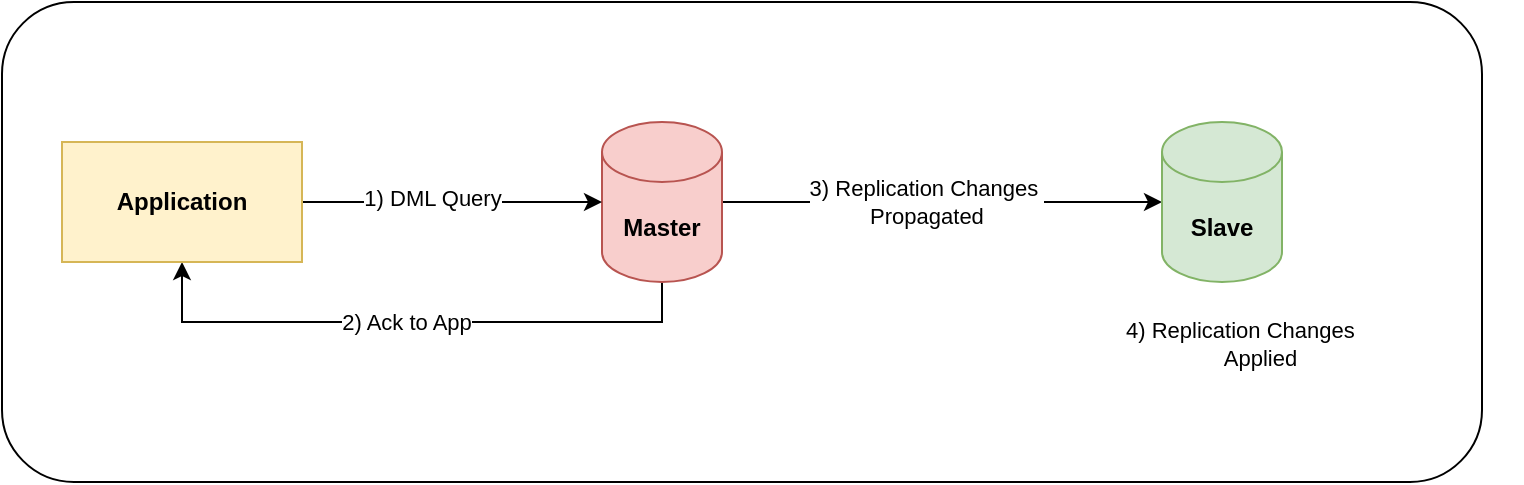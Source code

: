 <mxfile version="20.0.3" type="device"><diagram id="ogNPW0_8k-Xj5hhZRL0j" name="Page-1"><mxGraphModel dx="1773" dy="486" grid="1" gridSize="10" guides="1" tooltips="1" connect="1" arrows="1" fold="1" page="1" pageScale="1" pageWidth="827" pageHeight="1169" math="0" shadow="0"><root><mxCell id="0"/><mxCell id="1" parent="0"/><mxCell id="mlVMmEU02T_YWOIqGgAS-6" style="edgeStyle=orthogonalEdgeStyle;rounded=0;orthogonalLoop=1;jettySize=auto;html=1;entryX=0.5;entryY=1;entryDx=0;entryDy=0;" edge="1" parent="1" source="mlVMmEU02T_YWOIqGgAS-1" target="mlVMmEU02T_YWOIqGgAS-4"><mxGeometry relative="1" as="geometry"><Array as="points"><mxPoint x="290" y="270"/><mxPoint x="50" y="270"/></Array></mxGeometry></mxCell><mxCell id="mlVMmEU02T_YWOIqGgAS-9" value="2) Ack to App" style="edgeLabel;html=1;align=center;verticalAlign=middle;resizable=0;points=[];" vertex="1" connectable="0" parent="mlVMmEU02T_YWOIqGgAS-6"><mxGeometry x="0.246" y="2" relative="1" as="geometry"><mxPoint x="32" y="-2" as="offset"/></mxGeometry></mxCell><mxCell id="mlVMmEU02T_YWOIqGgAS-7" style="edgeStyle=orthogonalEdgeStyle;rounded=0;orthogonalLoop=1;jettySize=auto;html=1;entryX=0;entryY=0.5;entryDx=0;entryDy=0;entryPerimeter=0;" edge="1" parent="1" source="mlVMmEU02T_YWOIqGgAS-1" target="mlVMmEU02T_YWOIqGgAS-2"><mxGeometry relative="1" as="geometry"/></mxCell><mxCell id="mlVMmEU02T_YWOIqGgAS-10" value="3) Replication Changes&amp;nbsp;&lt;br&gt;Propagated" style="edgeLabel;html=1;align=center;verticalAlign=middle;resizable=0;points=[];" vertex="1" connectable="0" parent="mlVMmEU02T_YWOIqGgAS-7"><mxGeometry x="-0.283" y="3" relative="1" as="geometry"><mxPoint x="23" y="3" as="offset"/></mxGeometry></mxCell><mxCell id="mlVMmEU02T_YWOIqGgAS-1" value="&lt;b&gt;Master&lt;/b&gt;" style="shape=cylinder3;whiteSpace=wrap;html=1;boundedLbl=1;backgroundOutline=1;size=15;fillColor=#f8cecc;strokeColor=#b85450;" vertex="1" parent="1"><mxGeometry x="260" y="170" width="60" height="80" as="geometry"/></mxCell><mxCell id="mlVMmEU02T_YWOIqGgAS-2" value="&lt;b&gt;Slave&lt;/b&gt;" style="shape=cylinder3;whiteSpace=wrap;html=1;boundedLbl=1;backgroundOutline=1;size=15;fillColor=#d5e8d4;strokeColor=#82b366;" vertex="1" parent="1"><mxGeometry x="540" y="170" width="60" height="80" as="geometry"/></mxCell><mxCell id="mlVMmEU02T_YWOIqGgAS-5" style="edgeStyle=orthogonalEdgeStyle;rounded=0;orthogonalLoop=1;jettySize=auto;html=1;entryX=0;entryY=0.5;entryDx=0;entryDy=0;entryPerimeter=0;" edge="1" parent="1" source="mlVMmEU02T_YWOIqGgAS-4" target="mlVMmEU02T_YWOIqGgAS-1"><mxGeometry relative="1" as="geometry"/></mxCell><mxCell id="mlVMmEU02T_YWOIqGgAS-8" value="1) DML Query" style="edgeLabel;html=1;align=center;verticalAlign=middle;resizable=0;points=[];" vertex="1" connectable="0" parent="mlVMmEU02T_YWOIqGgAS-5"><mxGeometry x="-0.139" y="2" relative="1" as="geometry"><mxPoint as="offset"/></mxGeometry></mxCell><mxCell id="mlVMmEU02T_YWOIqGgAS-4" value="&lt;b&gt;Application&lt;/b&gt;" style="rounded=0;whiteSpace=wrap;html=1;fillColor=#fff2cc;strokeColor=#d6b656;" vertex="1" parent="1"><mxGeometry x="-10" y="180" width="120" height="60" as="geometry"/></mxCell><mxCell id="mlVMmEU02T_YWOIqGgAS-11" value="&lt;span style=&quot;color: rgb(0, 0, 0); font-family: Helvetica; font-size: 11px; font-style: normal; font-variant-ligatures: normal; font-variant-caps: normal; letter-spacing: normal; orphans: 2; text-align: center; text-indent: 0px; text-transform: none; widows: 2; word-spacing: 0px; -webkit-text-stroke-width: 0px; text-decoration-thickness: initial; text-decoration-style: initial; text-decoration-color: initial;&quot;&gt;4) Replication Changes &lt;br&gt;&lt;span style=&quot;white-space: pre;&quot;&gt;&#9;&lt;/span&gt;&lt;span style=&quot;white-space: pre;&quot;&gt;&#9;&lt;/span&gt;Applied&lt;/span&gt;" style="text;whiteSpace=wrap;html=1;" vertex="1" parent="1"><mxGeometry x="520" y="260" width="200" height="30" as="geometry"/></mxCell><mxCell id="mlVMmEU02T_YWOIqGgAS-12" value="" style="rounded=1;whiteSpace=wrap;html=1;fillColor=none;" vertex="1" parent="1"><mxGeometry x="-40" y="110" width="740" height="240" as="geometry"/></mxCell></root></mxGraphModel></diagram></mxfile>